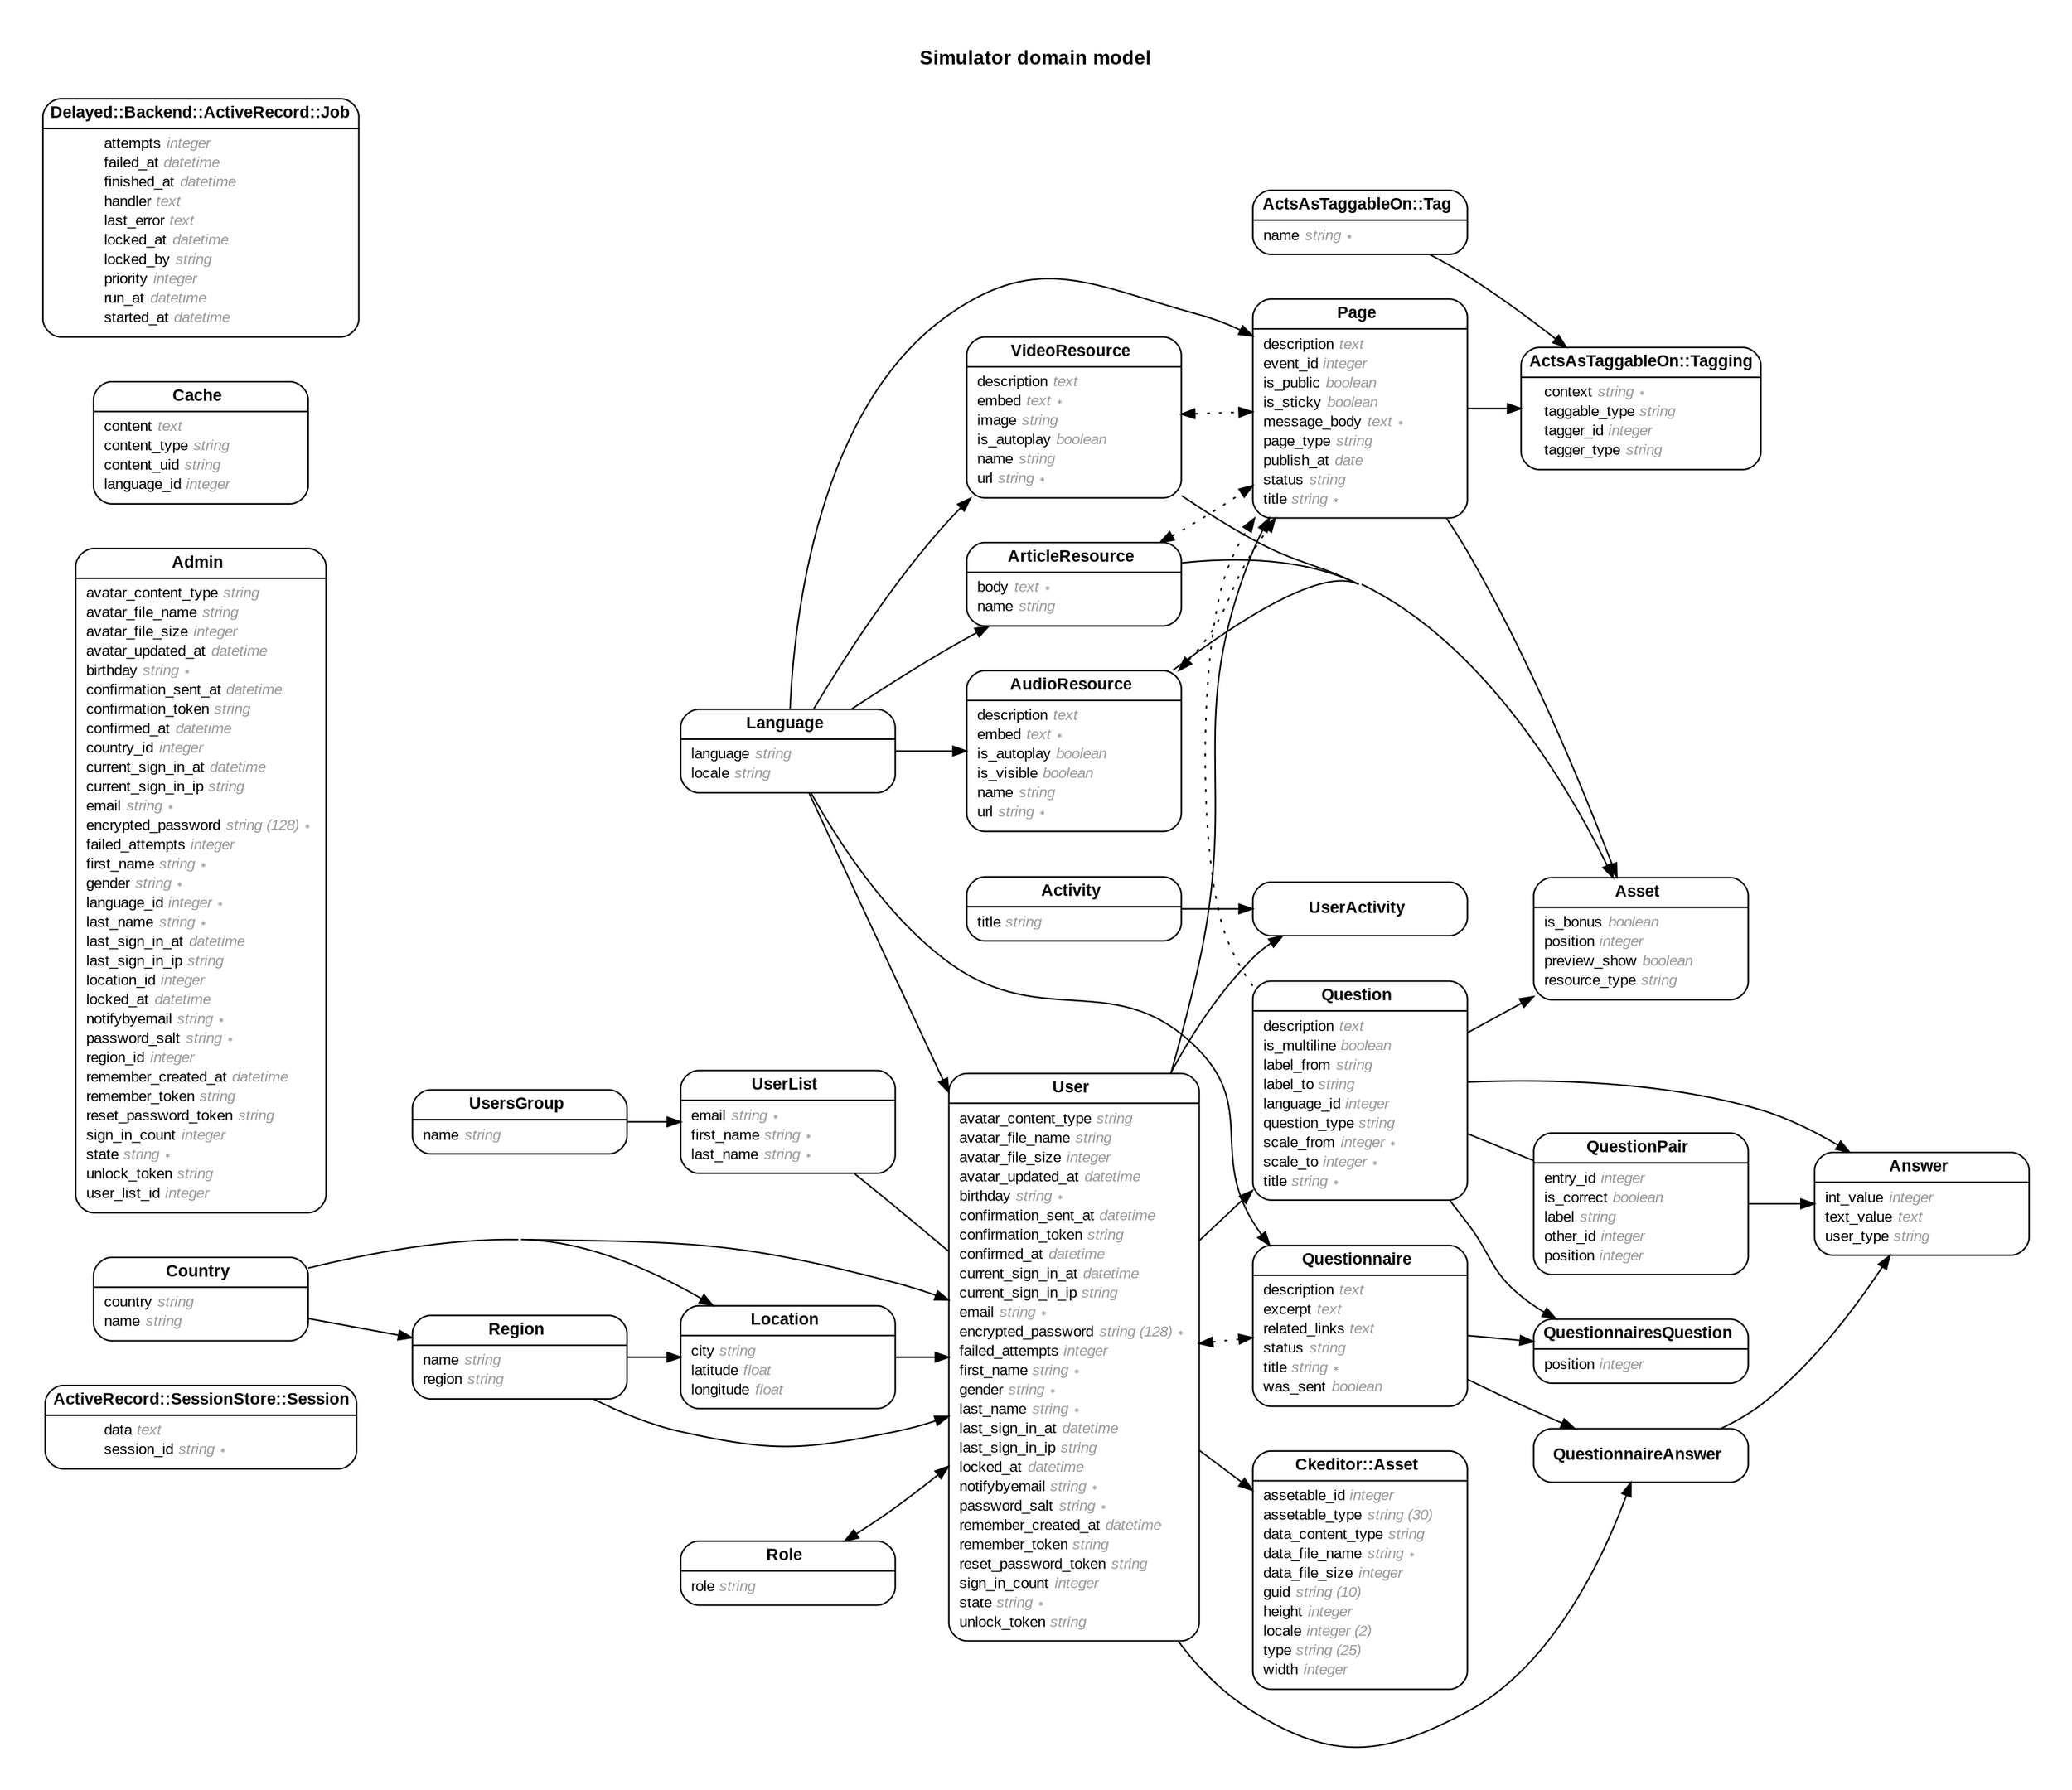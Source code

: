 digraph Simulator {
  rankdir = "LR"; labelloc = "t"; ranksep = "0.5"; fontsize = "13"; fontname = "Arial Bold"; nodesep = "0.4"; remincross = "true"; pad = "0.4,0.4"; outputorder = "edgesfirst"; margin = "0,0"; concentrate = "true";
  node [penwidth = "1.0", fontsize = "10", shape = "Mrecord", fontname = "Arial", margin = "0.07,0.05"];
  edge [penwidth = "1.0", fontsize = "7", fontname = "Arial", dir = "both", arrowsize = "0.9", labelangle = "32", labeldistance = "1.8"];
  label = "Simulator domain model\n\n";
  "ActiveRecord::SessionStore::Session" [label = <<table border="0" align="center" cellspacing="0.5" cellpadding="0" width="134">
  <tr><td align="center" valign="bottom" width="130"><font face="Arial Bold" point-size="11">ActiveRecord::SessionStore::Session</font></td></tr>
</table>
|
<table border="0" align="left" cellspacing="2" cellpadding="0" width="134">
  <tr><td align="left" width="130" port="data">data <font face="Arial Italic" color="grey60">text</font></td></tr>
  <tr><td align="left" width="130" port="session_id">session_id <font face="Arial Italic" color="grey60">string ∗</font></td></tr>
</table>
>];
  Activity [label = <<table border="0" align="center" cellspacing="0.5" cellpadding="0" width="134">
  <tr><td align="center" valign="bottom" width="130"><font face="Arial Bold" point-size="11">Activity</font></td></tr>
</table>
|
<table border="0" align="left" cellspacing="2" cellpadding="0" width="134">
  <tr><td align="left" width="130" port="title">title <font face="Arial Italic" color="grey60">string</font></td></tr>
</table>
>];
  "ActsAsTaggableOn::Tag" [label = <<table border="0" align="center" cellspacing="0.5" cellpadding="0" width="134">
  <tr><td align="center" valign="bottom" width="130"><font face="Arial Bold" point-size="11">ActsAsTaggableOn::Tag</font></td></tr>
</table>
|
<table border="0" align="left" cellspacing="2" cellpadding="0" width="134">
  <tr><td align="left" width="130" port="name">name <font face="Arial Italic" color="grey60">string ∗</font></td></tr>
</table>
>];
  "ActsAsTaggableOn::Tagging" [label = <<table border="0" align="center" cellspacing="0.5" cellpadding="0" width="134">
  <tr><td align="center" valign="bottom" width="130"><font face="Arial Bold" point-size="11">ActsAsTaggableOn::Tagging</font></td></tr>
</table>
|
<table border="0" align="left" cellspacing="2" cellpadding="0" width="134">
  <tr><td align="left" width="130" port="context">context <font face="Arial Italic" color="grey60">string ∗</font></td></tr>
  <tr><td align="left" width="130" port="taggable_type">taggable_type <font face="Arial Italic" color="grey60">string</font></td></tr>
  <tr><td align="left" width="130" port="tagger_id">tagger_id <font face="Arial Italic" color="grey60">integer</font></td></tr>
  <tr><td align="left" width="130" port="tagger_type">tagger_type <font face="Arial Italic" color="grey60">string</font></td></tr>
</table>
>];
  Admin [label = <<table border="0" align="center" cellspacing="0.5" cellpadding="0" width="134">
  <tr><td align="center" valign="bottom" width="130"><font face="Arial Bold" point-size="11">Admin</font></td></tr>
</table>
|
<table border="0" align="left" cellspacing="2" cellpadding="0" width="134">
  <tr><td align="left" width="130" port="avatar_content_type">avatar_content_type <font face="Arial Italic" color="grey60">string</font></td></tr>
  <tr><td align="left" width="130" port="avatar_file_name">avatar_file_name <font face="Arial Italic" color="grey60">string</font></td></tr>
  <tr><td align="left" width="130" port="avatar_file_size">avatar_file_size <font face="Arial Italic" color="grey60">integer</font></td></tr>
  <tr><td align="left" width="130" port="avatar_updated_at">avatar_updated_at <font face="Arial Italic" color="grey60">datetime</font></td></tr>
  <tr><td align="left" width="130" port="birthday">birthday <font face="Arial Italic" color="grey60">string ∗</font></td></tr>
  <tr><td align="left" width="130" port="confirmation_sent_at">confirmation_sent_at <font face="Arial Italic" color="grey60">datetime</font></td></tr>
  <tr><td align="left" width="130" port="confirmation_token">confirmation_token <font face="Arial Italic" color="grey60">string</font></td></tr>
  <tr><td align="left" width="130" port="confirmed_at">confirmed_at <font face="Arial Italic" color="grey60">datetime</font></td></tr>
  <tr><td align="left" width="130" port="country_id">country_id <font face="Arial Italic" color="grey60">integer</font></td></tr>
  <tr><td align="left" width="130" port="current_sign_in_at">current_sign_in_at <font face="Arial Italic" color="grey60">datetime</font></td></tr>
  <tr><td align="left" width="130" port="current_sign_in_ip">current_sign_in_ip <font face="Arial Italic" color="grey60">string</font></td></tr>
  <tr><td align="left" width="130" port="email">email <font face="Arial Italic" color="grey60">string ∗</font></td></tr>
  <tr><td align="left" width="130" port="encrypted_password">encrypted_password <font face="Arial Italic" color="grey60">string (128) ∗</font></td></tr>
  <tr><td align="left" width="130" port="failed_attempts">failed_attempts <font face="Arial Italic" color="grey60">integer</font></td></tr>
  <tr><td align="left" width="130" port="first_name">first_name <font face="Arial Italic" color="grey60">string ∗</font></td></tr>
  <tr><td align="left" width="130" port="gender">gender <font face="Arial Italic" color="grey60">string ∗</font></td></tr>
  <tr><td align="left" width="130" port="language_id">language_id <font face="Arial Italic" color="grey60">integer ∗</font></td></tr>
  <tr><td align="left" width="130" port="last_name">last_name <font face="Arial Italic" color="grey60">string ∗</font></td></tr>
  <tr><td align="left" width="130" port="last_sign_in_at">last_sign_in_at <font face="Arial Italic" color="grey60">datetime</font></td></tr>
  <tr><td align="left" width="130" port="last_sign_in_ip">last_sign_in_ip <font face="Arial Italic" color="grey60">string</font></td></tr>
  <tr><td align="left" width="130" port="location_id">location_id <font face="Arial Italic" color="grey60">integer</font></td></tr>
  <tr><td align="left" width="130" port="locked_at">locked_at <font face="Arial Italic" color="grey60">datetime</font></td></tr>
  <tr><td align="left" width="130" port="notifybyemail">notifybyemail <font face="Arial Italic" color="grey60">string ∗</font></td></tr>
  <tr><td align="left" width="130" port="password_salt">password_salt <font face="Arial Italic" color="grey60">string ∗</font></td></tr>
  <tr><td align="left" width="130" port="region_id">region_id <font face="Arial Italic" color="grey60">integer</font></td></tr>
  <tr><td align="left" width="130" port="remember_created_at">remember_created_at <font face="Arial Italic" color="grey60">datetime</font></td></tr>
  <tr><td align="left" width="130" port="remember_token">remember_token <font face="Arial Italic" color="grey60">string</font></td></tr>
  <tr><td align="left" width="130" port="reset_password_token">reset_password_token <font face="Arial Italic" color="grey60">string</font></td></tr>
  <tr><td align="left" width="130" port="sign_in_count">sign_in_count <font face="Arial Italic" color="grey60">integer</font></td></tr>
  <tr><td align="left" width="130" port="state">state <font face="Arial Italic" color="grey60">string ∗</font></td></tr>
  <tr><td align="left" width="130" port="unlock_token">unlock_token <font face="Arial Italic" color="grey60">string</font></td></tr>
  <tr><td align="left" width="130" port="user_list_id">user_list_id <font face="Arial Italic" color="grey60">integer</font></td></tr>
</table>
>];
  Answer [label = <<table border="0" align="center" cellspacing="0.5" cellpadding="0" width="134">
  <tr><td align="center" valign="bottom" width="130"><font face="Arial Bold" point-size="11">Answer</font></td></tr>
</table>
|
<table border="0" align="left" cellspacing="2" cellpadding="0" width="134">
  <tr><td align="left" width="130" port="int_value">int_value <font face="Arial Italic" color="grey60">integer</font></td></tr>
  <tr><td align="left" width="130" port="text_value">text_value <font face="Arial Italic" color="grey60">text</font></td></tr>
  <tr><td align="left" width="130" port="user_type">user_type <font face="Arial Italic" color="grey60">string</font></td></tr>
</table>
>];
  ArticleResource [label = <<table border="0" align="center" cellspacing="0.5" cellpadding="0" width="134">
  <tr><td align="center" valign="bottom" width="130"><font face="Arial Bold" point-size="11">ArticleResource</font></td></tr>
</table>
|
<table border="0" align="left" cellspacing="2" cellpadding="0" width="134">
  <tr><td align="left" width="130" port="body">body <font face="Arial Italic" color="grey60">text ∗</font></td></tr>
  <tr><td align="left" width="130" port="name">name <font face="Arial Italic" color="grey60">string</font></td></tr>
</table>
>];
  Asset [label = <<table border="0" align="center" cellspacing="0.5" cellpadding="0" width="134">
  <tr><td align="center" valign="bottom" width="130"><font face="Arial Bold" point-size="11">Asset</font></td></tr>
</table>
|
<table border="0" align="left" cellspacing="2" cellpadding="0" width="134">
  <tr><td align="left" width="130" port="is_bonus">is_bonus <font face="Arial Italic" color="grey60">boolean</font></td></tr>
  <tr><td align="left" width="130" port="position">position <font face="Arial Italic" color="grey60">integer</font></td></tr>
  <tr><td align="left" width="130" port="preview_show">preview_show <font face="Arial Italic" color="grey60">boolean</font></td></tr>
  <tr><td align="left" width="130" port="resource_type">resource_type <font face="Arial Italic" color="grey60">string</font></td></tr>
</table>
>];
  AudioResource [label = <<table border="0" align="center" cellspacing="0.5" cellpadding="0" width="134">
  <tr><td align="center" valign="bottom" width="130"><font face="Arial Bold" point-size="11">AudioResource</font></td></tr>
</table>
|
<table border="0" align="left" cellspacing="2" cellpadding="0" width="134">
  <tr><td align="left" width="130" port="description">description <font face="Arial Italic" color="grey60">text</font></td></tr>
  <tr><td align="left" width="130" port="embed">embed <font face="Arial Italic" color="grey60">text ∗</font></td></tr>
  <tr><td align="left" width="130" port="is_autoplay">is_autoplay <font face="Arial Italic" color="grey60">boolean</font></td></tr>
  <tr><td align="left" width="130" port="is_visible">is_visible <font face="Arial Italic" color="grey60">boolean</font></td></tr>
  <tr><td align="left" width="130" port="name">name <font face="Arial Italic" color="grey60">string</font></td></tr>
  <tr><td align="left" width="130" port="url">url <font face="Arial Italic" color="grey60">string ∗</font></td></tr>
</table>
>];
  Cache [label = <<table border="0" align="center" cellspacing="0.5" cellpadding="0" width="134">
  <tr><td align="center" valign="bottom" width="130"><font face="Arial Bold" point-size="11">Cache</font></td></tr>
</table>
|
<table border="0" align="left" cellspacing="2" cellpadding="0" width="134">
  <tr><td align="left" width="130" port="content">content <font face="Arial Italic" color="grey60">text</font></td></tr>
  <tr><td align="left" width="130" port="content_type">content_type <font face="Arial Italic" color="grey60">string</font></td></tr>
  <tr><td align="left" width="130" port="content_uid">content_uid <font face="Arial Italic" color="grey60">string</font></td></tr>
  <tr><td align="left" width="130" port="language_id">language_id <font face="Arial Italic" color="grey60">integer</font></td></tr>
</table>
>];
  "Ckeditor::Asset" [label = <<table border="0" align="center" cellspacing="0.5" cellpadding="0" width="134">
  <tr><td align="center" valign="bottom" width="130"><font face="Arial Bold" point-size="11">Ckeditor::Asset</font></td></tr>
</table>
|
<table border="0" align="left" cellspacing="2" cellpadding="0" width="134">
  <tr><td align="left" width="130" port="assetable_id">assetable_id <font face="Arial Italic" color="grey60">integer</font></td></tr>
  <tr><td align="left" width="130" port="assetable_type">assetable_type <font face="Arial Italic" color="grey60">string (30)</font></td></tr>
  <tr><td align="left" width="130" port="data_content_type">data_content_type <font face="Arial Italic" color="grey60">string</font></td></tr>
  <tr><td align="left" width="130" port="data_file_name">data_file_name <font face="Arial Italic" color="grey60">string ∗</font></td></tr>
  <tr><td align="left" width="130" port="data_file_size">data_file_size <font face="Arial Italic" color="grey60">integer</font></td></tr>
  <tr><td align="left" width="130" port="guid">guid <font face="Arial Italic" color="grey60">string (10)</font></td></tr>
  <tr><td align="left" width="130" port="height">height <font face="Arial Italic" color="grey60">integer</font></td></tr>
  <tr><td align="left" width="130" port="locale">locale <font face="Arial Italic" color="grey60">integer (2)</font></td></tr>
  <tr><td align="left" width="130" port="type">type <font face="Arial Italic" color="grey60">string (25)</font></td></tr>
  <tr><td align="left" width="130" port="width">width <font face="Arial Italic" color="grey60">integer</font></td></tr>
</table>
>];
  Country [label = <<table border="0" align="center" cellspacing="0.5" cellpadding="0" width="134">
  <tr><td align="center" valign="bottom" width="130"><font face="Arial Bold" point-size="11">Country</font></td></tr>
</table>
|
<table border="0" align="left" cellspacing="2" cellpadding="0" width="134">
  <tr><td align="left" width="130" port="country">country <font face="Arial Italic" color="grey60">string</font></td></tr>
  <tr><td align="left" width="130" port="name">name <font face="Arial Italic" color="grey60">string</font></td></tr>
</table>
>];
  "Delayed::Backend::ActiveRecord::Job" [label = <<table border="0" align="center" cellspacing="0.5" cellpadding="0" width="134">
  <tr><td align="center" valign="bottom" width="130"><font face="Arial Bold" point-size="11">Delayed::Backend::ActiveRecord::Job</font></td></tr>
</table>
|
<table border="0" align="left" cellspacing="2" cellpadding="0" width="134">
  <tr><td align="left" width="130" port="attempts">attempts <font face="Arial Italic" color="grey60">integer</font></td></tr>
  <tr><td align="left" width="130" port="failed_at">failed_at <font face="Arial Italic" color="grey60">datetime</font></td></tr>
  <tr><td align="left" width="130" port="finished_at">finished_at <font face="Arial Italic" color="grey60">datetime</font></td></tr>
  <tr><td align="left" width="130" port="handler">handler <font face="Arial Italic" color="grey60">text</font></td></tr>
  <tr><td align="left" width="130" port="last_error">last_error <font face="Arial Italic" color="grey60">text</font></td></tr>
  <tr><td align="left" width="130" port="locked_at">locked_at <font face="Arial Italic" color="grey60">datetime</font></td></tr>
  <tr><td align="left" width="130" port="locked_by">locked_by <font face="Arial Italic" color="grey60">string</font></td></tr>
  <tr><td align="left" width="130" port="priority">priority <font face="Arial Italic" color="grey60">integer</font></td></tr>
  <tr><td align="left" width="130" port="run_at">run_at <font face="Arial Italic" color="grey60">datetime</font></td></tr>
  <tr><td align="left" width="130" port="started_at">started_at <font face="Arial Italic" color="grey60">datetime</font></td></tr>
</table>
>];
  Language [label = <<table border="0" align="center" cellspacing="0.5" cellpadding="0" width="134">
  <tr><td align="center" valign="bottom" width="130"><font face="Arial Bold" point-size="11">Language</font></td></tr>
</table>
|
<table border="0" align="left" cellspacing="2" cellpadding="0" width="134">
  <tr><td align="left" width="130" port="language">language <font face="Arial Italic" color="grey60">string</font></td></tr>
  <tr><td align="left" width="130" port="locale">locale <font face="Arial Italic" color="grey60">string</font></td></tr>
</table>
>];
  Location [label = <<table border="0" align="center" cellspacing="0.5" cellpadding="0" width="134">
  <tr><td align="center" valign="bottom" width="130"><font face="Arial Bold" point-size="11">Location</font></td></tr>
</table>
|
<table border="0" align="left" cellspacing="2" cellpadding="0" width="134">
  <tr><td align="left" width="130" port="city">city <font face="Arial Italic" color="grey60">string</font></td></tr>
  <tr><td align="left" width="130" port="latitude">latitude <font face="Arial Italic" color="grey60">float</font></td></tr>
  <tr><td align="left" width="130" port="longitude">longitude <font face="Arial Italic" color="grey60">float</font></td></tr>
</table>
>];
  Page [label = <<table border="0" align="center" cellspacing="0.5" cellpadding="0" width="134">
  <tr><td align="center" valign="bottom" width="130"><font face="Arial Bold" point-size="11">Page</font></td></tr>
</table>
|
<table border="0" align="left" cellspacing="2" cellpadding="0" width="134">
  <tr><td align="left" width="130" port="description">description <font face="Arial Italic" color="grey60">text</font></td></tr>
  <tr><td align="left" width="130" port="event_id">event_id <font face="Arial Italic" color="grey60">integer</font></td></tr>
  <tr><td align="left" width="130" port="is_public">is_public <font face="Arial Italic" color="grey60">boolean</font></td></tr>
  <tr><td align="left" width="130" port="is_sticky">is_sticky <font face="Arial Italic" color="grey60">boolean</font></td></tr>
  <tr><td align="left" width="130" port="message_body">message_body <font face="Arial Italic" color="grey60">text ∗</font></td></tr>
  <tr><td align="left" width="130" port="page_type">page_type <font face="Arial Italic" color="grey60">string</font></td></tr>
  <tr><td align="left" width="130" port="publish_at">publish_at <font face="Arial Italic" color="grey60">date</font></td></tr>
  <tr><td align="left" width="130" port="status">status <font face="Arial Italic" color="grey60">string</font></td></tr>
  <tr><td align="left" width="130" port="title">title <font face="Arial Italic" color="grey60">string ∗</font></td></tr>
</table>
>];
  Question [label = <<table border="0" align="center" cellspacing="0.5" cellpadding="0" width="134">
  <tr><td align="center" valign="bottom" width="130"><font face="Arial Bold" point-size="11">Question</font></td></tr>
</table>
|
<table border="0" align="left" cellspacing="2" cellpadding="0" width="134">
  <tr><td align="left" width="130" port="description">description <font face="Arial Italic" color="grey60">text</font></td></tr>
  <tr><td align="left" width="130" port="is_multiline">is_multiline <font face="Arial Italic" color="grey60">boolean</font></td></tr>
  <tr><td align="left" width="130" port="label_from">label_from <font face="Arial Italic" color="grey60">string</font></td></tr>
  <tr><td align="left" width="130" port="label_to">label_to <font face="Arial Italic" color="grey60">string</font></td></tr>
  <tr><td align="left" width="130" port="language_id">language_id <font face="Arial Italic" color="grey60">integer</font></td></tr>
  <tr><td align="left" width="130" port="question_type">question_type <font face="Arial Italic" color="grey60">string</font></td></tr>
  <tr><td align="left" width="130" port="scale_from">scale_from <font face="Arial Italic" color="grey60">integer ∗</font></td></tr>
  <tr><td align="left" width="130" port="scale_to">scale_to <font face="Arial Italic" color="grey60">integer ∗</font></td></tr>
  <tr><td align="left" width="130" port="title">title <font face="Arial Italic" color="grey60">string ∗</font></td></tr>
</table>
>];
  QuestionPair [label = <<table border="0" align="center" cellspacing="0.5" cellpadding="0" width="134">
  <tr><td align="center" valign="bottom" width="130"><font face="Arial Bold" point-size="11">QuestionPair</font></td></tr>
</table>
|
<table border="0" align="left" cellspacing="2" cellpadding="0" width="134">
  <tr><td align="left" width="130" port="entry_id">entry_id <font face="Arial Italic" color="grey60">integer</font></td></tr>
  <tr><td align="left" width="130" port="is_correct">is_correct <font face="Arial Italic" color="grey60">boolean</font></td></tr>
  <tr><td align="left" width="130" port="label">label <font face="Arial Italic" color="grey60">string</font></td></tr>
  <tr><td align="left" width="130" port="other_id">other_id <font face="Arial Italic" color="grey60">integer</font></td></tr>
  <tr><td align="left" width="130" port="position">position <font face="Arial Italic" color="grey60">integer</font></td></tr>
</table>
>];
  Questionnaire [label = <<table border="0" align="center" cellspacing="0.5" cellpadding="0" width="134">
  <tr><td align="center" valign="bottom" width="130"><font face="Arial Bold" point-size="11">Questionnaire</font></td></tr>
</table>
|
<table border="0" align="left" cellspacing="2" cellpadding="0" width="134">
  <tr><td align="left" width="130" port="description">description <font face="Arial Italic" color="grey60">text</font></td></tr>
  <tr><td align="left" width="130" port="excerpt">excerpt <font face="Arial Italic" color="grey60">text</font></td></tr>
  <tr><td align="left" width="130" port="related_links">related_links <font face="Arial Italic" color="grey60">text</font></td></tr>
  <tr><td align="left" width="130" port="status">status <font face="Arial Italic" color="grey60">string</font></td></tr>
  <tr><td align="left" width="130" port="title">title <font face="Arial Italic" color="grey60">string ∗</font></td></tr>
  <tr><td align="left" width="130" port="was_sent">was_sent <font face="Arial Italic" color="grey60">boolean</font></td></tr>
</table>
>];
  QuestionnaireAnswer [label = <<table border="0" align="center" cellspacing="0.5" cellpadding="0" width="134">
  <tr><td align="center" valign="bottom" width="130"><font face="Arial Bold" point-size="11">QuestionnaireAnswer</font></td></tr>
</table>
>];
  QuestionnairesQuestion [label = <<table border="0" align="center" cellspacing="0.5" cellpadding="0" width="134">
  <tr><td align="center" valign="bottom" width="130"><font face="Arial Bold" point-size="11">QuestionnairesQuestion</font></td></tr>
</table>
|
<table border="0" align="left" cellspacing="2" cellpadding="0" width="134">
  <tr><td align="left" width="130" port="position">position <font face="Arial Italic" color="grey60">integer</font></td></tr>
</table>
>];
  Region [label = <<table border="0" align="center" cellspacing="0.5" cellpadding="0" width="134">
  <tr><td align="center" valign="bottom" width="130"><font face="Arial Bold" point-size="11">Region</font></td></tr>
</table>
|
<table border="0" align="left" cellspacing="2" cellpadding="0" width="134">
  <tr><td align="left" width="130" port="name">name <font face="Arial Italic" color="grey60">string</font></td></tr>
  <tr><td align="left" width="130" port="region">region <font face="Arial Italic" color="grey60">string</font></td></tr>
</table>
>];
  Role [label = <<table border="0" align="center" cellspacing="0.5" cellpadding="0" width="134">
  <tr><td align="center" valign="bottom" width="130"><font face="Arial Bold" point-size="11">Role</font></td></tr>
</table>
|
<table border="0" align="left" cellspacing="2" cellpadding="0" width="134">
  <tr><td align="left" width="130" port="role">role <font face="Arial Italic" color="grey60">string</font></td></tr>
</table>
>];
  User [label = <<table border="0" align="center" cellspacing="0.5" cellpadding="0" width="134">
  <tr><td align="center" valign="bottom" width="130"><font face="Arial Bold" point-size="11">User</font></td></tr>
</table>
|
<table border="0" align="left" cellspacing="2" cellpadding="0" width="134">
  <tr><td align="left" width="130" port="avatar_content_type">avatar_content_type <font face="Arial Italic" color="grey60">string</font></td></tr>
  <tr><td align="left" width="130" port="avatar_file_name">avatar_file_name <font face="Arial Italic" color="grey60">string</font></td></tr>
  <tr><td align="left" width="130" port="avatar_file_size">avatar_file_size <font face="Arial Italic" color="grey60">integer</font></td></tr>
  <tr><td align="left" width="130" port="avatar_updated_at">avatar_updated_at <font face="Arial Italic" color="grey60">datetime</font></td></tr>
  <tr><td align="left" width="130" port="birthday">birthday <font face="Arial Italic" color="grey60">string ∗</font></td></tr>
  <tr><td align="left" width="130" port="confirmation_sent_at">confirmation_sent_at <font face="Arial Italic" color="grey60">datetime</font></td></tr>
  <tr><td align="left" width="130" port="confirmation_token">confirmation_token <font face="Arial Italic" color="grey60">string</font></td></tr>
  <tr><td align="left" width="130" port="confirmed_at">confirmed_at <font face="Arial Italic" color="grey60">datetime</font></td></tr>
  <tr><td align="left" width="130" port="current_sign_in_at">current_sign_in_at <font face="Arial Italic" color="grey60">datetime</font></td></tr>
  <tr><td align="left" width="130" port="current_sign_in_ip">current_sign_in_ip <font face="Arial Italic" color="grey60">string</font></td></tr>
  <tr><td align="left" width="130" port="email">email <font face="Arial Italic" color="grey60">string ∗</font></td></tr>
  <tr><td align="left" width="130" port="encrypted_password">encrypted_password <font face="Arial Italic" color="grey60">string (128) ∗</font></td></tr>
  <tr><td align="left" width="130" port="failed_attempts">failed_attempts <font face="Arial Italic" color="grey60">integer</font></td></tr>
  <tr><td align="left" width="130" port="first_name">first_name <font face="Arial Italic" color="grey60">string ∗</font></td></tr>
  <tr><td align="left" width="130" port="gender">gender <font face="Arial Italic" color="grey60">string ∗</font></td></tr>
  <tr><td align="left" width="130" port="last_name">last_name <font face="Arial Italic" color="grey60">string ∗</font></td></tr>
  <tr><td align="left" width="130" port="last_sign_in_at">last_sign_in_at <font face="Arial Italic" color="grey60">datetime</font></td></tr>
  <tr><td align="left" width="130" port="last_sign_in_ip">last_sign_in_ip <font face="Arial Italic" color="grey60">string</font></td></tr>
  <tr><td align="left" width="130" port="locked_at">locked_at <font face="Arial Italic" color="grey60">datetime</font></td></tr>
  <tr><td align="left" width="130" port="notifybyemail">notifybyemail <font face="Arial Italic" color="grey60">string ∗</font></td></tr>
  <tr><td align="left" width="130" port="password_salt">password_salt <font face="Arial Italic" color="grey60">string ∗</font></td></tr>
  <tr><td align="left" width="130" port="remember_created_at">remember_created_at <font face="Arial Italic" color="grey60">datetime</font></td></tr>
  <tr><td align="left" width="130" port="remember_token">remember_token <font face="Arial Italic" color="grey60">string</font></td></tr>
  <tr><td align="left" width="130" port="reset_password_token">reset_password_token <font face="Arial Italic" color="grey60">string</font></td></tr>
  <tr><td align="left" width="130" port="sign_in_count">sign_in_count <font face="Arial Italic" color="grey60">integer</font></td></tr>
  <tr><td align="left" width="130" port="state">state <font face="Arial Italic" color="grey60">string ∗</font></td></tr>
  <tr><td align="left" width="130" port="unlock_token">unlock_token <font face="Arial Italic" color="grey60">string</font></td></tr>
</table>
>];
  UserActivity [label = <<table border="0" align="center" cellspacing="0.5" cellpadding="0" width="134">
  <tr><td align="center" valign="bottom" width="130"><font face="Arial Bold" point-size="11">UserActivity</font></td></tr>
</table>
>];
  UserList [label = <<table border="0" align="center" cellspacing="0.5" cellpadding="0" width="134">
  <tr><td align="center" valign="bottom" width="130"><font face="Arial Bold" point-size="11">UserList</font></td></tr>
</table>
|
<table border="0" align="left" cellspacing="2" cellpadding="0" width="134">
  <tr><td align="left" width="130" port="email">email <font face="Arial Italic" color="grey60">string ∗</font></td></tr>
  <tr><td align="left" width="130" port="first_name">first_name <font face="Arial Italic" color="grey60">string ∗</font></td></tr>
  <tr><td align="left" width="130" port="last_name">last_name <font face="Arial Italic" color="grey60">string ∗</font></td></tr>
</table>
>];
  UsersGroup [label = <<table border="0" align="center" cellspacing="0.5" cellpadding="0" width="134">
  <tr><td align="center" valign="bottom" width="130"><font face="Arial Bold" point-size="11">UsersGroup</font></td></tr>
</table>
|
<table border="0" align="left" cellspacing="2" cellpadding="0" width="134">
  <tr><td align="left" width="130" port="name">name <font face="Arial Italic" color="grey60">string</font></td></tr>
</table>
>];
  VideoResource [label = <<table border="0" align="center" cellspacing="0.5" cellpadding="0" width="134">
  <tr><td align="center" valign="bottom" width="130"><font face="Arial Bold" point-size="11">VideoResource</font></td></tr>
</table>
|
<table border="0" align="left" cellspacing="2" cellpadding="0" width="134">
  <tr><td align="left" width="130" port="description">description <font face="Arial Italic" color="grey60">text</font></td></tr>
  <tr><td align="left" width="130" port="embed">embed <font face="Arial Italic" color="grey60">text ∗</font></td></tr>
  <tr><td align="left" width="130" port="image">image <font face="Arial Italic" color="grey60">string</font></td></tr>
  <tr><td align="left" width="130" port="is_autoplay">is_autoplay <font face="Arial Italic" color="grey60">boolean</font></td></tr>
  <tr><td align="left" width="130" port="name">name <font face="Arial Italic" color="grey60">string</font></td></tr>
  <tr><td align="left" width="130" port="url">url <font face="Arial Italic" color="grey60">string ∗</font></td></tr>
</table>
>];
  "ActsAsTaggableOn::Tag" -> "ActsAsTaggableOn::Tagging" [arrowhead = "normal", weight = "2", arrowtail = "none"]
  Language -> User [arrowhead = "normal", weight = "3", arrowtail = "none"]
  Language -> Page [arrowhead = "normal", weight = "2", arrowtail = "none"]
  Language -> AudioResource [arrowhead = "normal", weight = "2", arrowtail = "none"]
  Language -> ArticleResource [arrowhead = "normal", weight = "2", arrowtail = "none"]
  Language -> Questionnaire [arrowhead = "normal", weight = "2", arrowtail = "none"]
  Language -> VideoResource [arrowhead = "normal", weight = "2", arrowtail = "none"]
  Country -> User [arrowhead = "normal", weight = "3", arrowtail = "none"]
  User -> Page [arrowhead = "normal", weight = "2", arrowtail = "none"]
  User -> Questionnaire [arrowhead = "normal", weight = "2", arrowtail = "none", constraint = "false", style = "dotted"]
  User -> QuestionnaireAnswer [arrowhead = "normal", weight = "3", arrowtail = "none"]
  Location -> User [arrowhead = "normal", weight = "3", arrowtail = "none"]
  User -> UserActivity [arrowhead = "normal", weight = "3", arrowtail = "none"]
  User -> Questionnaire [arrowhead = "normal", weight = "3", arrowtail = "none"]
  User -> Activity [arrowhead = "normal", weight = "2", arrowtail = "none", constraint = "false", style = "dotted"]
  User -> Question [arrowhead = "normal", weight = "8", arrowtail = "none"]
  Role -> User [arrowhead = "normal", weight = "3", arrowtail = "normal"]
  UserList -> User [arrowhead = "none", weight = "3", arrowtail = "none"]
  Questionnaire -> QuestionnaireAnswer [arrowhead = "normal", weight = "2", arrowtail = "none"]
  QuestionnaireAnswer -> Answer [arrowhead = "normal", weight = "7", arrowtail = "none"]
  Activity -> User [arrowhead = "normal", weight = "1", arrowtail = "none", constraint = "false", style = "dotted"]
  Activity -> UserActivity [arrowhead = "normal", weight = "2", arrowtail = "none"]
  QuestionPair -> Answer [arrowhead = "normal", weight = "7", arrowtail = "none"]
  Question -> Answer [arrowhead = "normal", weight = "12", arrowtail = "none"]
  QuestionPair -> Answer [arrowhead = "normal", weight = "7", arrowtail = "normal"]
  ArticleResource -> Page [arrowhead = "normal", weight = "1", arrowtail = "none", constraint = "false", style = "dotted"]
  ArticleResource -> Asset [arrowhead = "normal", weight = "2", arrowtail = "none"]
  Page -> Asset [arrowhead = "normal", weight = "2", arrowtail = "none"]
  VideoResource -> Asset [arrowhead = "normal", weight = "2", arrowtail = "none"]
  AudioResource -> Asset [arrowhead = "normal", weight = "2", arrowtail = "none"]
  Question -> Asset [arrowhead = "normal", weight = "7", arrowtail = "none"]
  VideoResource -> Page [arrowhead = "normal", weight = "1", arrowtail = "none", constraint = "false", style = "dotted"]
  AudioResource -> Page [arrowhead = "normal", weight = "1", arrowtail = "none", constraint = "false", style = "dotted"]
  Question -> Page [arrowhead = "normal", weight = "6", arrowtail = "none", constraint = "false", style = "dotted"]
  User -> Question [arrowhead = "normal", weight = "6", arrowtail = "none"]
  Question -> QuestionPair [arrowhead = "none", weight = "7", arrowtail = "none"]
  Question -> QuestionnairesQuestion [arrowhead = "normal", weight = "7", arrowtail = "none"]
  Question -> Questionnaire [arrowhead = "normal", weight = "6", arrowtail = "none", constraint = "false", style = "dotted"]
  Question -> QuestionPair [arrowhead = "normal", weight = "7", arrowtail = "none"]
  User -> "Ckeditor::Asset" [arrowhead = "normal", weight = "3", arrowtail = "none"]
  Country -> Location [arrowhead = "normal", weight = "2", arrowtail = "none"]
  Country -> Region [arrowhead = "normal", weight = "2", arrowtail = "none"]
  Region -> Location [arrowhead = "normal", weight = "2", arrowtail = "none"]
  Page -> "ActsAsTaggableOn::Tag" [arrowhead = "normal", weight = "8", arrowtail = "none", constraint = "false", style = "dotted"]
  Page -> "ActsAsTaggableOn::Tagging" [arrowhead = "normal", weight = "8", arrowtail = "none"]
  Page -> AudioResource [arrowhead = "normal", weight = "1", arrowtail = "none", constraint = "false", style = "dotted"]
  User -> Page [arrowhead = "normal", weight = "1", arrowtail = "none"]
  Page -> ArticleResource [arrowhead = "normal", weight = "1", arrowtail = "none", constraint = "false", style = "dotted"]
  Page -> VideoResource [arrowhead = "normal", weight = "1", arrowtail = "none", constraint = "false", style = "dotted"]
  Questionnaire -> QuestionnairesQuestion [arrowhead = "normal", weight = "2", arrowtail = "none"]
  Questionnaire -> User [arrowhead = "normal", weight = "1", arrowtail = "none", constraint = "false", style = "dotted"]
  Questionnaire -> Question [arrowhead = "normal", weight = "1", arrowtail = "none", constraint = "false", style = "dotted"]
  Region -> User [arrowhead = "normal", weight = "1", arrowtail = "none"]
  UsersGroup -> UserList [arrowhead = "normal", weight = "2", arrowtail = "none"]
}
